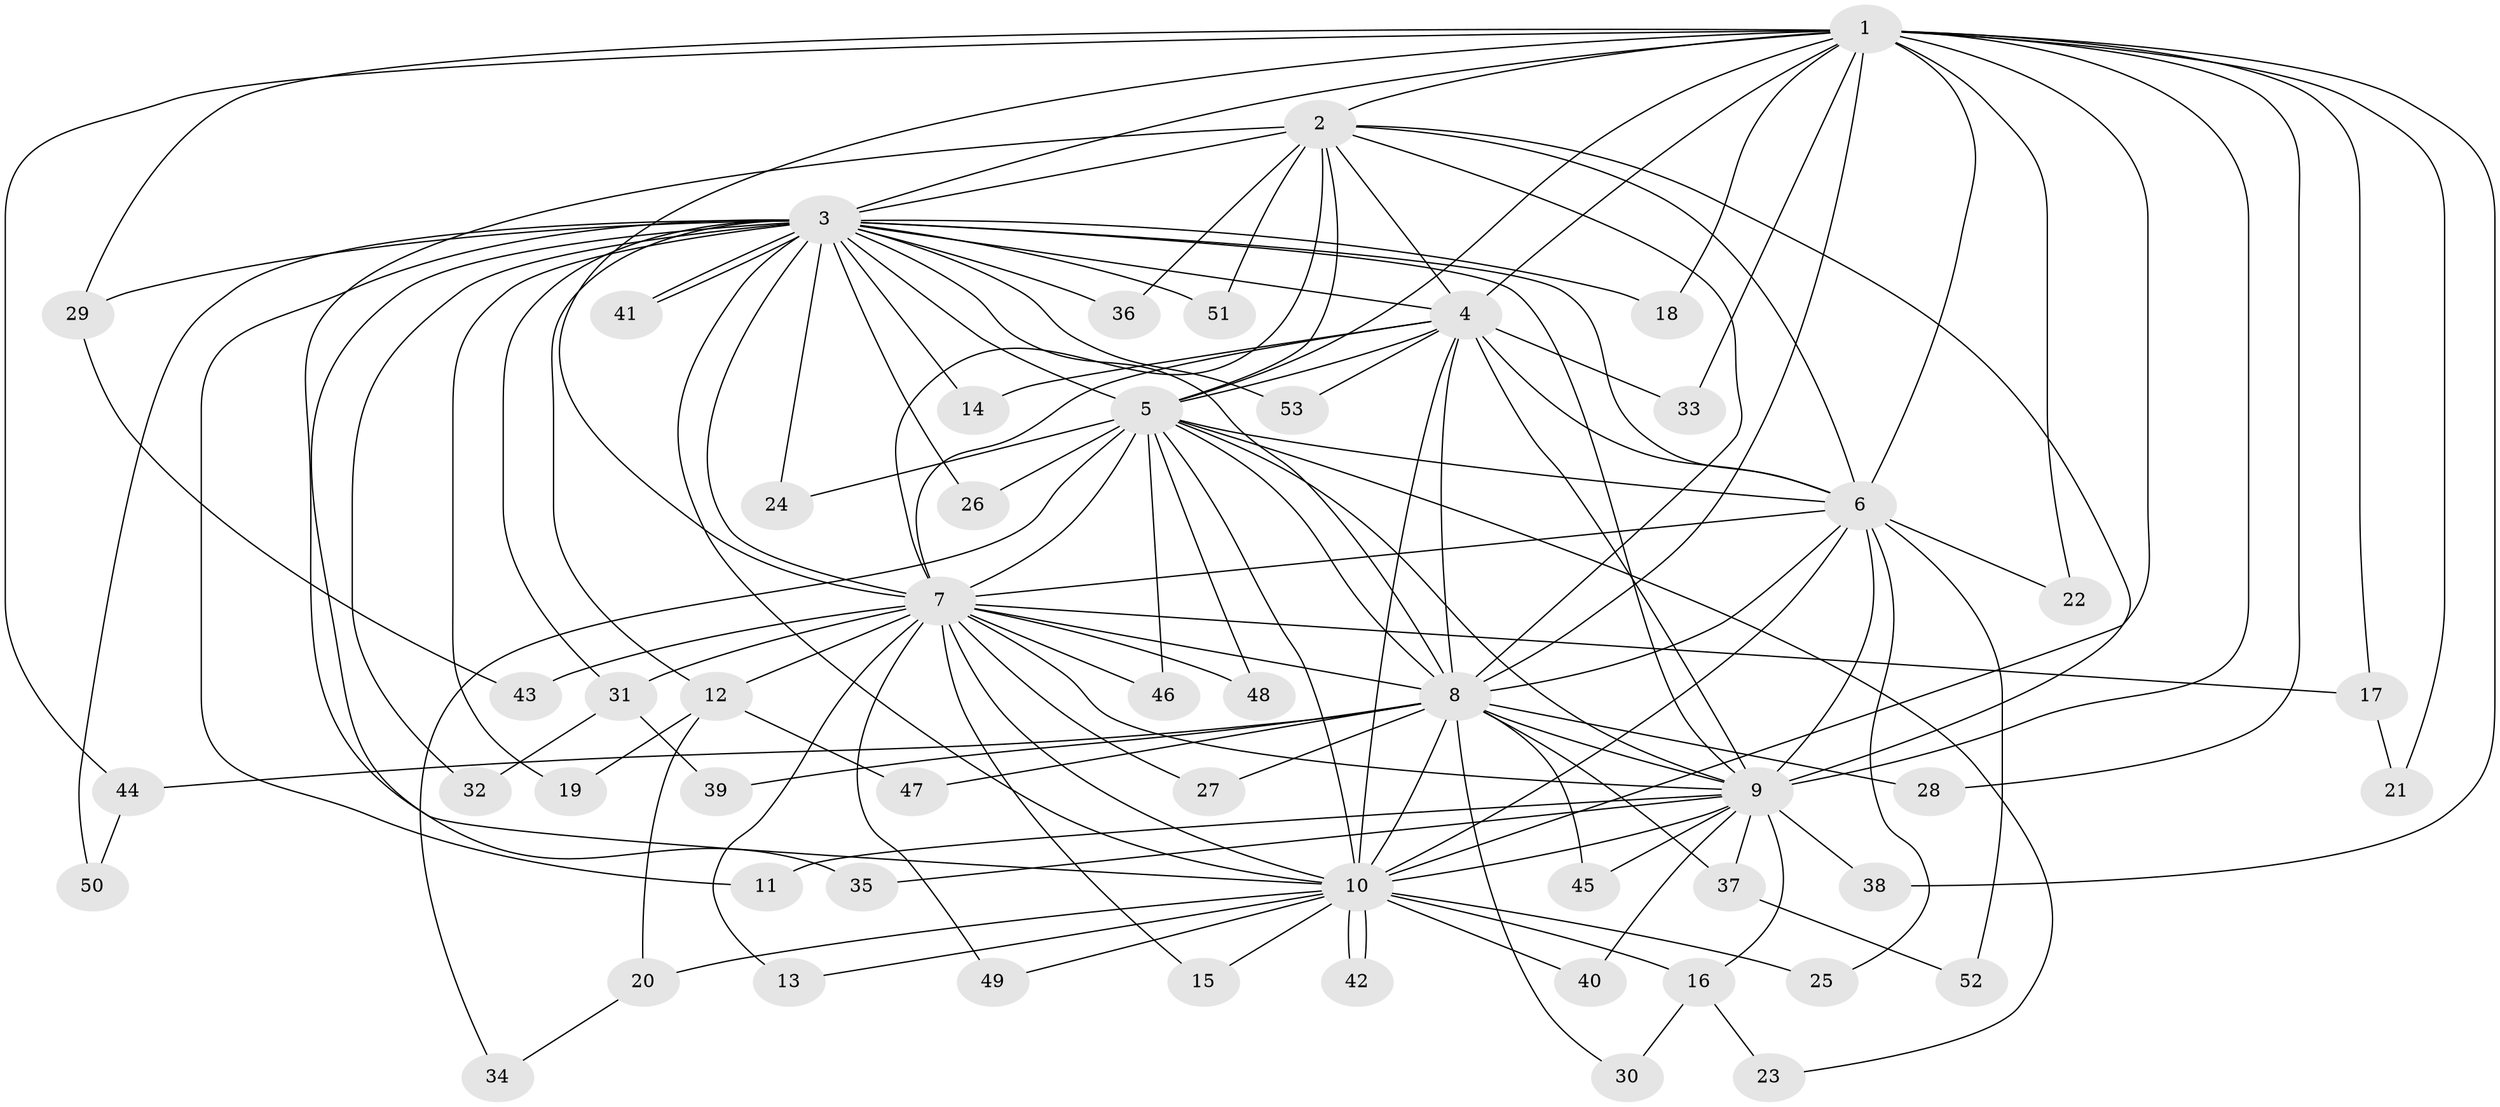 // Generated by graph-tools (version 1.1) at 2025/34/03/09/25 02:34:41]
// undirected, 53 vertices, 131 edges
graph export_dot {
graph [start="1"]
  node [color=gray90,style=filled];
  1;
  2;
  3;
  4;
  5;
  6;
  7;
  8;
  9;
  10;
  11;
  12;
  13;
  14;
  15;
  16;
  17;
  18;
  19;
  20;
  21;
  22;
  23;
  24;
  25;
  26;
  27;
  28;
  29;
  30;
  31;
  32;
  33;
  34;
  35;
  36;
  37;
  38;
  39;
  40;
  41;
  42;
  43;
  44;
  45;
  46;
  47;
  48;
  49;
  50;
  51;
  52;
  53;
  1 -- 2;
  1 -- 3;
  1 -- 4;
  1 -- 5;
  1 -- 6;
  1 -- 7;
  1 -- 8;
  1 -- 9;
  1 -- 10;
  1 -- 17;
  1 -- 18;
  1 -- 21;
  1 -- 22;
  1 -- 28;
  1 -- 29;
  1 -- 33;
  1 -- 38;
  1 -- 44;
  2 -- 3;
  2 -- 4;
  2 -- 5;
  2 -- 6;
  2 -- 7;
  2 -- 8;
  2 -- 9;
  2 -- 10;
  2 -- 36;
  2 -- 51;
  3 -- 4;
  3 -- 5;
  3 -- 6;
  3 -- 7;
  3 -- 8;
  3 -- 9;
  3 -- 10;
  3 -- 11;
  3 -- 12;
  3 -- 14;
  3 -- 18;
  3 -- 19;
  3 -- 24;
  3 -- 26;
  3 -- 29;
  3 -- 31;
  3 -- 32;
  3 -- 35;
  3 -- 36;
  3 -- 41;
  3 -- 41;
  3 -- 50;
  3 -- 51;
  3 -- 53;
  4 -- 5;
  4 -- 6;
  4 -- 7;
  4 -- 8;
  4 -- 9;
  4 -- 10;
  4 -- 14;
  4 -- 33;
  4 -- 53;
  5 -- 6;
  5 -- 7;
  5 -- 8;
  5 -- 9;
  5 -- 10;
  5 -- 23;
  5 -- 24;
  5 -- 26;
  5 -- 34;
  5 -- 46;
  5 -- 48;
  6 -- 7;
  6 -- 8;
  6 -- 9;
  6 -- 10;
  6 -- 22;
  6 -- 25;
  6 -- 52;
  7 -- 8;
  7 -- 9;
  7 -- 10;
  7 -- 12;
  7 -- 13;
  7 -- 15;
  7 -- 17;
  7 -- 27;
  7 -- 31;
  7 -- 43;
  7 -- 46;
  7 -- 48;
  7 -- 49;
  8 -- 9;
  8 -- 10;
  8 -- 27;
  8 -- 28;
  8 -- 30;
  8 -- 37;
  8 -- 39;
  8 -- 44;
  8 -- 45;
  8 -- 47;
  9 -- 10;
  9 -- 11;
  9 -- 16;
  9 -- 35;
  9 -- 37;
  9 -- 38;
  9 -- 40;
  9 -- 45;
  10 -- 13;
  10 -- 15;
  10 -- 16;
  10 -- 20;
  10 -- 25;
  10 -- 40;
  10 -- 42;
  10 -- 42;
  10 -- 49;
  12 -- 19;
  12 -- 20;
  12 -- 47;
  16 -- 23;
  16 -- 30;
  17 -- 21;
  20 -- 34;
  29 -- 43;
  31 -- 32;
  31 -- 39;
  37 -- 52;
  44 -- 50;
}
